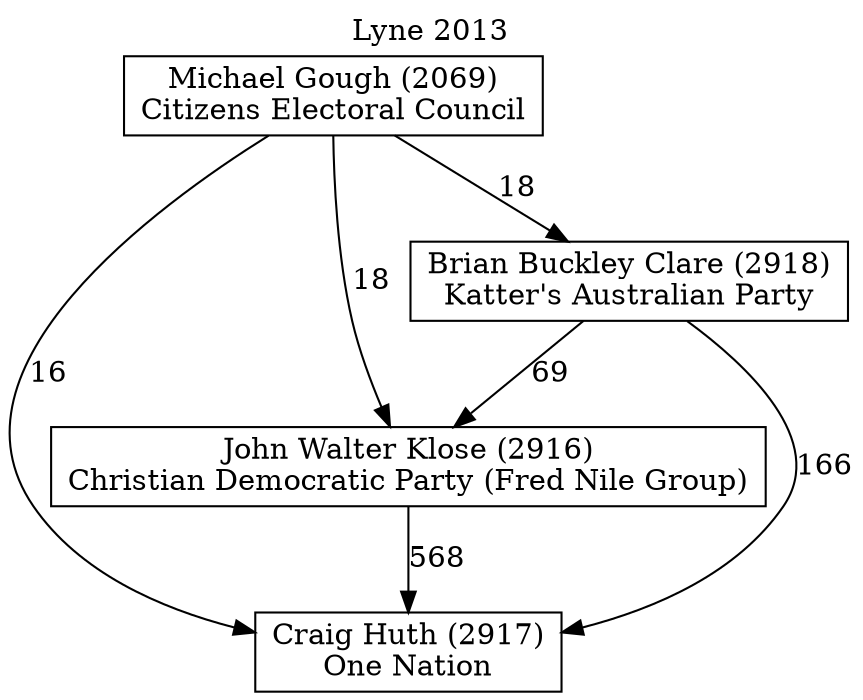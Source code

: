 // House preference flow
digraph "Craig Huth (2917)_Lyne_2013" {
	graph [label="Lyne 2013" labelloc=t mclimit=10]
	node [shape=box]
	"Craig Huth (2917)" [label="Craig Huth (2917)
One Nation"]
	"John Walter Klose (2916)" [label="John Walter Klose (2916)
Christian Democratic Party (Fred Nile Group)"]
	"Brian Buckley Clare (2918)" [label="Brian Buckley Clare (2918)
Katter's Australian Party"]
	"Michael Gough (2069)" [label="Michael Gough (2069)
Citizens Electoral Council"]
	"John Walter Klose (2916)" -> "Craig Huth (2917)" [label=568]
	"Brian Buckley Clare (2918)" -> "John Walter Klose (2916)" [label=69]
	"Michael Gough (2069)" -> "Brian Buckley Clare (2918)" [label=18]
	"Brian Buckley Clare (2918)" -> "Craig Huth (2917)" [label=166]
	"Michael Gough (2069)" -> "Craig Huth (2917)" [label=16]
	"Michael Gough (2069)" -> "John Walter Klose (2916)" [label=18]
}
